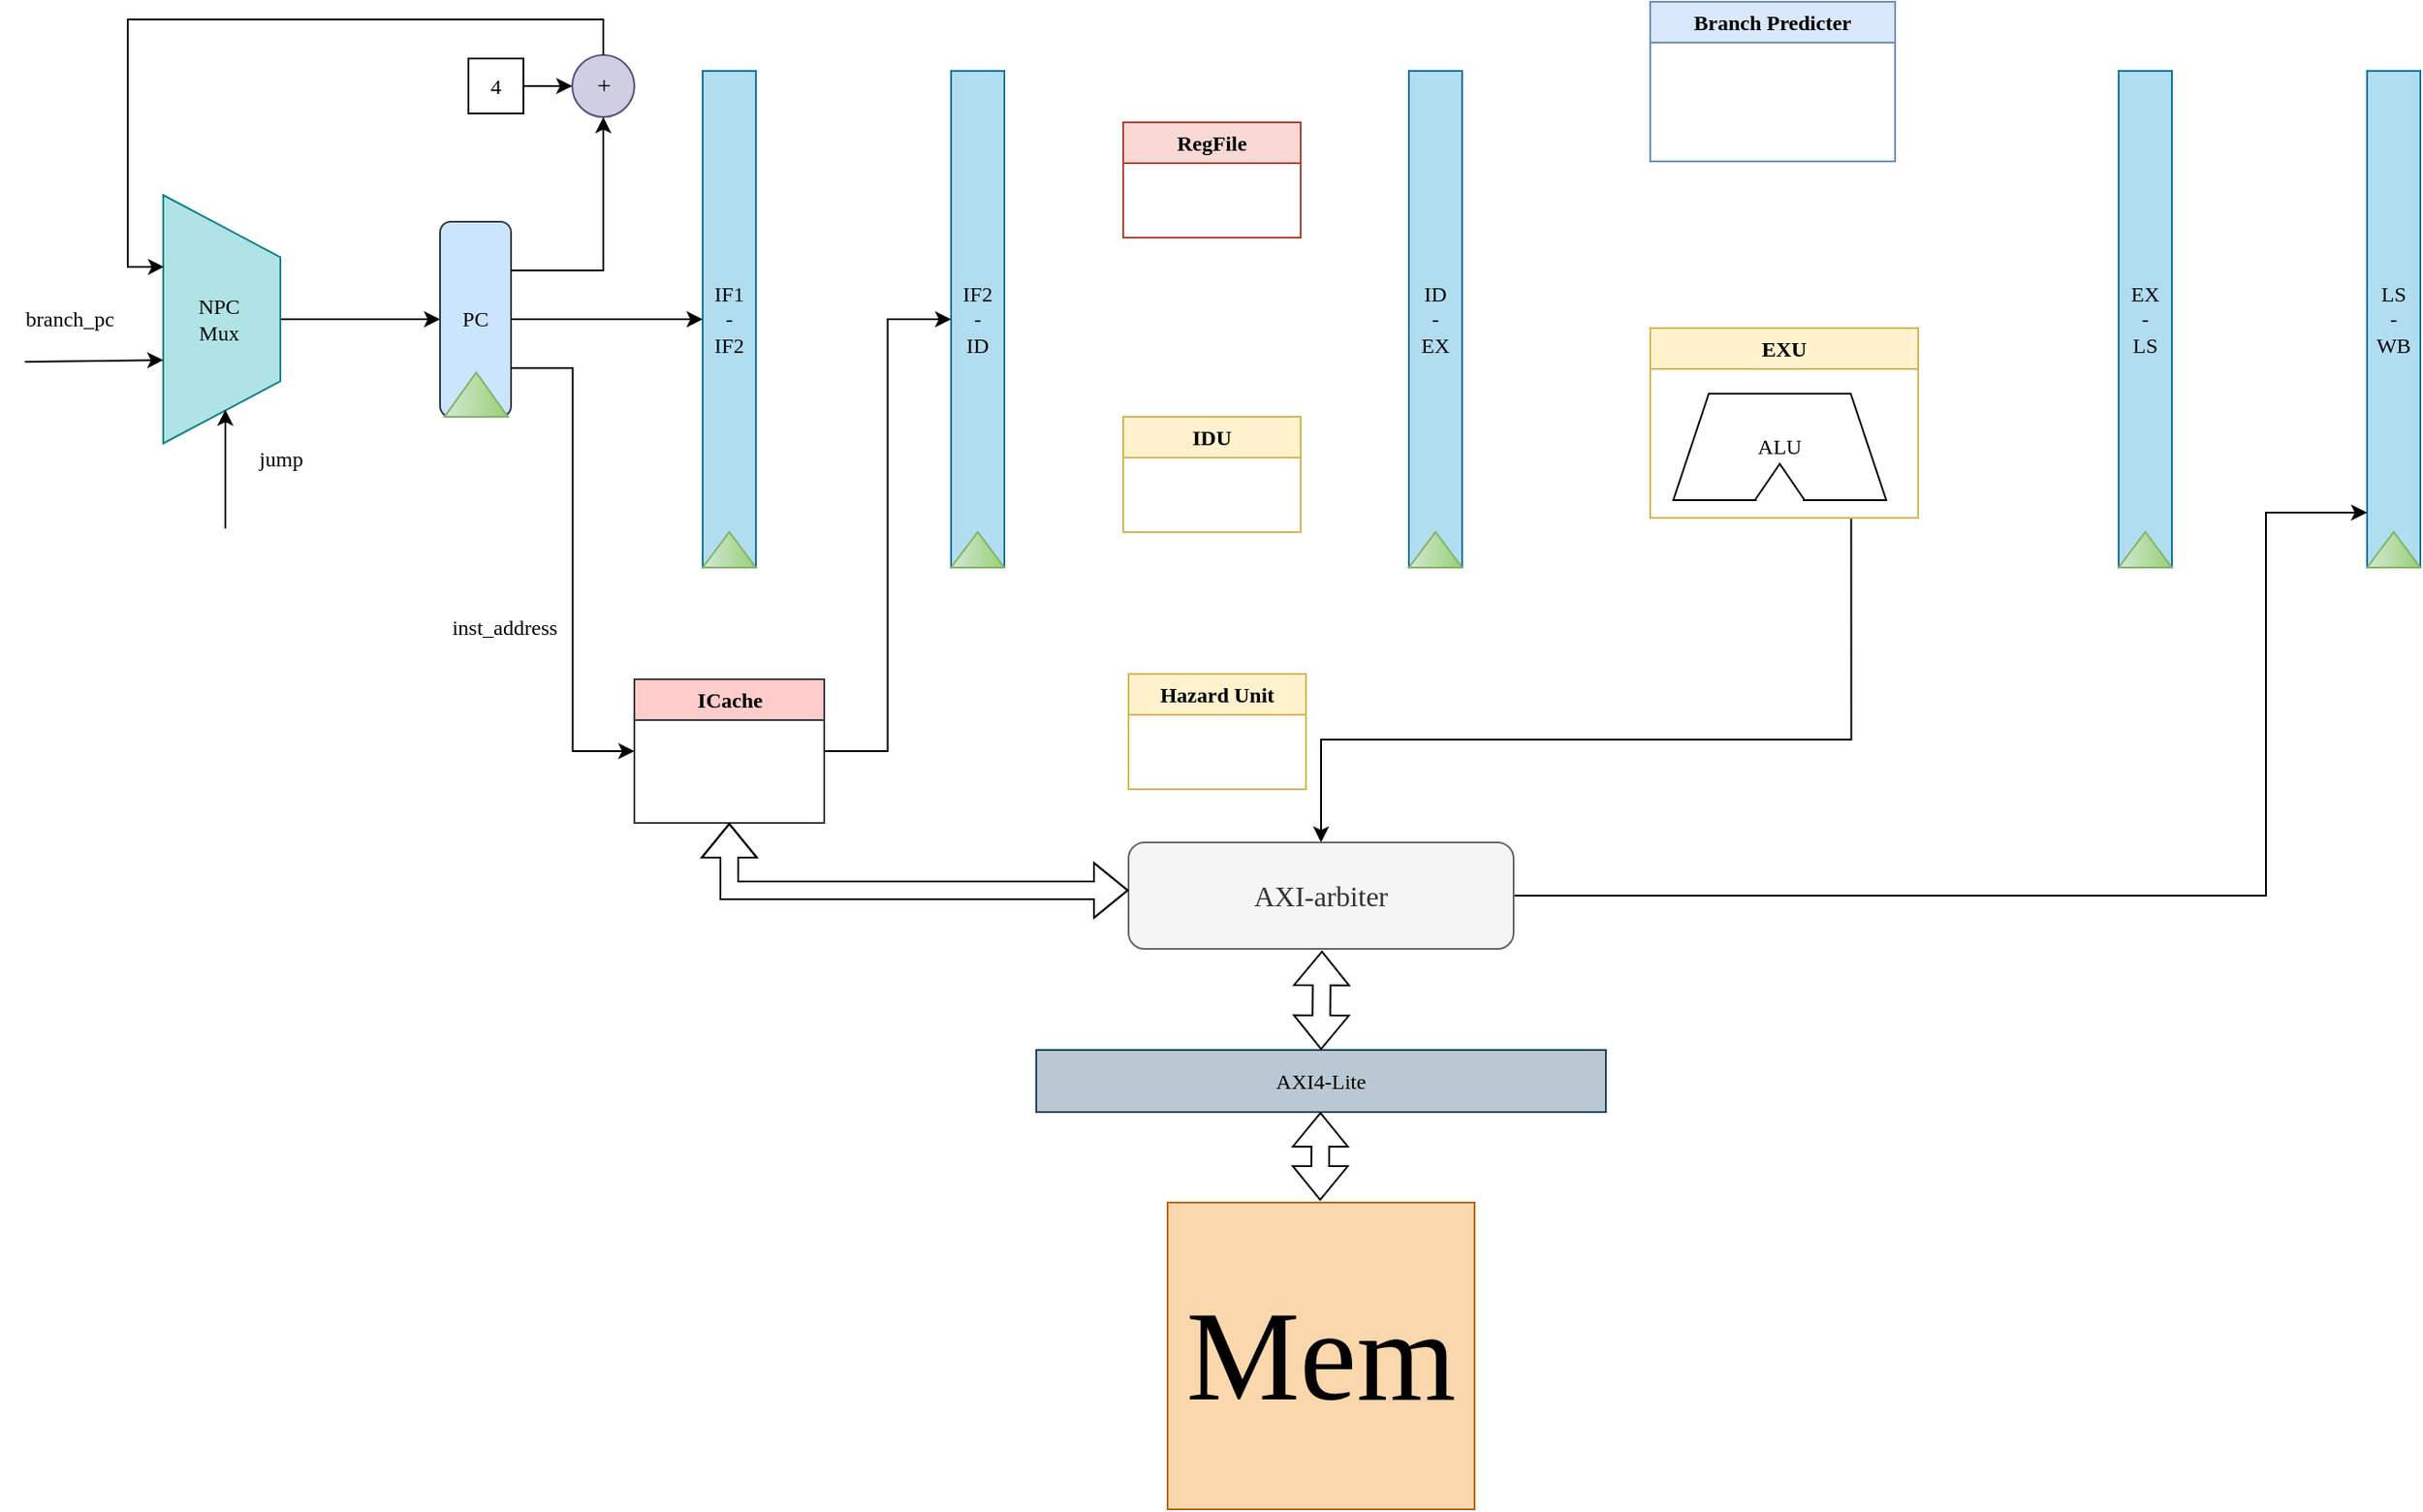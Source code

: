 <mxfile version="26.2.13">
  <diagram name="第 1 页" id="i_lu6gf9jANUXiw85ay-">
    <mxGraphModel dx="2563" dy="901" grid="0" gridSize="10" guides="1" tooltips="1" connect="1" arrows="1" fold="1" page="1" pageScale="1" pageWidth="827" pageHeight="1169" math="0" shadow="0">
      <root>
        <mxCell id="0" />
        <mxCell id="1" parent="0" />
        <mxCell id="-_rxrSTBlriCxvDMtsWQ-1" value="IF1&lt;div&gt;-&lt;/div&gt;&lt;div&gt;IF2&lt;/div&gt;" style="rounded=0;whiteSpace=wrap;html=1;fillColor=#b1ddf0;strokeColor=#10739e;fontFamily=Comic Sans MS;" vertex="1" parent="1">
          <mxGeometry x="130" y="180" width="30" height="280" as="geometry" />
        </mxCell>
        <mxCell id="-_rxrSTBlriCxvDMtsWQ-2" value="" style="triangle;whiteSpace=wrap;html=1;rotation=-90;fillColor=#d5e8d4;strokeColor=#82b366;gradientColor=#97d077;fontFamily=Comic Sans MS;" vertex="1" parent="1">
          <mxGeometry x="135" y="435" width="20" height="30" as="geometry" />
        </mxCell>
        <mxCell id="-_rxrSTBlriCxvDMtsWQ-3" value="IF2&lt;div&gt;-&lt;/div&gt;&lt;div&gt;ID&lt;/div&gt;" style="rounded=0;whiteSpace=wrap;html=1;fillColor=#b1ddf0;strokeColor=#10739e;fontFamily=Comic Sans MS;" vertex="1" parent="1">
          <mxGeometry x="270" y="180" width="30" height="280" as="geometry" />
        </mxCell>
        <mxCell id="-_rxrSTBlriCxvDMtsWQ-4" value="" style="triangle;whiteSpace=wrap;html=1;rotation=-90;fillColor=#d5e8d4;strokeColor=#82b366;gradientColor=#97d077;fontFamily=Comic Sans MS;" vertex="1" parent="1">
          <mxGeometry x="275" y="435" width="20" height="30" as="geometry" />
        </mxCell>
        <mxCell id="-_rxrSTBlriCxvDMtsWQ-58" style="edgeStyle=orthogonalEdgeStyle;rounded=0;orthogonalLoop=1;jettySize=auto;html=1;exitX=0.75;exitY=1;exitDx=0;exitDy=0;entryX=0.5;entryY=0;entryDx=0;entryDy=0;fontFamily=Comic Sans MS;" edge="1" parent="1" source="-_rxrSTBlriCxvDMtsWQ-45" target="-_rxrSTBlriCxvDMtsWQ-51">
          <mxGeometry relative="1" as="geometry">
            <Array as="points">
              <mxPoint x="777" y="557" />
              <mxPoint x="478" y="557" />
            </Array>
          </mxGeometry>
        </mxCell>
        <mxCell id="-_rxrSTBlriCxvDMtsWQ-5" value="ID&lt;div&gt;-&lt;/div&gt;&lt;div&gt;EX&lt;/div&gt;" style="rounded=0;whiteSpace=wrap;html=1;fillColor=#b1ddf0;strokeColor=#10739e;fontFamily=Comic Sans MS;" vertex="1" parent="1">
          <mxGeometry x="528" y="180" width="30" height="280" as="geometry" />
        </mxCell>
        <mxCell id="-_rxrSTBlriCxvDMtsWQ-6" value="" style="triangle;whiteSpace=wrap;html=1;rotation=-90;fillColor=#d5e8d4;strokeColor=#82b366;gradientColor=#97d077;fontFamily=Comic Sans MS;" vertex="1" parent="1">
          <mxGeometry x="533" y="435" width="20" height="30" as="geometry" />
        </mxCell>
        <mxCell id="-_rxrSTBlriCxvDMtsWQ-7" value="EX&lt;br&gt;&lt;div&gt;-&lt;/div&gt;&lt;div&gt;LS&lt;/div&gt;" style="rounded=0;whiteSpace=wrap;html=1;fillColor=#b1ddf0;strokeColor=#10739e;fontFamily=Comic Sans MS;" vertex="1" parent="1">
          <mxGeometry x="928" y="180" width="30" height="280" as="geometry" />
        </mxCell>
        <mxCell id="-_rxrSTBlriCxvDMtsWQ-8" value="" style="triangle;whiteSpace=wrap;html=1;rotation=-90;fillColor=#d5e8d4;strokeColor=#82b366;gradientColor=#97d077;fontFamily=Comic Sans MS;" vertex="1" parent="1">
          <mxGeometry x="933" y="435" width="20" height="30" as="geometry" />
        </mxCell>
        <mxCell id="-_rxrSTBlriCxvDMtsWQ-9" value="LS&lt;div&gt;-&lt;/div&gt;&lt;div&gt;WB&lt;/div&gt;" style="rounded=0;whiteSpace=wrap;html=1;fillColor=#b1ddf0;strokeColor=#10739e;fontFamily=Comic Sans MS;" vertex="1" parent="1">
          <mxGeometry x="1068" y="180" width="30" height="280" as="geometry" />
        </mxCell>
        <mxCell id="-_rxrSTBlriCxvDMtsWQ-10" value="" style="triangle;whiteSpace=wrap;html=1;rotation=-90;fillColor=#d5e8d4;strokeColor=#82b366;gradientColor=#97d077;fontFamily=Comic Sans MS;" vertex="1" parent="1">
          <mxGeometry x="1073" y="435" width="20" height="30" as="geometry" />
        </mxCell>
        <mxCell id="-_rxrSTBlriCxvDMtsWQ-34" style="edgeStyle=orthogonalEdgeStyle;rounded=0;orthogonalLoop=1;jettySize=auto;html=1;exitX=1;exitY=0.5;exitDx=0;exitDy=0;entryX=0;entryY=0.5;entryDx=0;entryDy=0;fontFamily=Comic Sans MS;" edge="1" parent="1" source="-_rxrSTBlriCxvDMtsWQ-13" target="-_rxrSTBlriCxvDMtsWQ-3">
          <mxGeometry relative="1" as="geometry" />
        </mxCell>
        <mxCell id="-_rxrSTBlriCxvDMtsWQ-13" value="ICache" style="swimlane;whiteSpace=wrap;html=1;fillColor=#ffcccc;strokeColor=#36393d;fontFamily=Comic Sans MS;" vertex="1" parent="1">
          <mxGeometry x="91.5" y="523" width="107" height="81" as="geometry" />
        </mxCell>
        <mxCell id="-_rxrSTBlriCxvDMtsWQ-31" style="edgeStyle=orthogonalEdgeStyle;rounded=0;orthogonalLoop=1;jettySize=auto;html=1;exitX=1;exitY=0.5;exitDx=0;exitDy=0;exitPerimeter=0;entryX=0;entryY=0.5;entryDx=0;entryDy=0;fontFamily=Comic Sans MS;" edge="1" parent="1" source="-_rxrSTBlriCxvDMtsWQ-17" target="-_rxrSTBlriCxvDMtsWQ-11">
          <mxGeometry relative="1" as="geometry" />
        </mxCell>
        <mxCell id="-_rxrSTBlriCxvDMtsWQ-17" value="" style="verticalLabelPosition=bottom;align=center;dashed=0;html=1;verticalAlign=top;shape=mxgraph.pid.piping.concentric_reducer;fillColor=#b0e3e6;strokeColor=#0e8088;fontFamily=Comic Sans MS;" vertex="1" parent="1">
          <mxGeometry x="-174" y="250" width="66" height="140" as="geometry" />
        </mxCell>
        <mxCell id="-_rxrSTBlriCxvDMtsWQ-19" value="NPC&lt;div&gt;Mux&lt;/div&gt;" style="text;html=1;align=center;verticalAlign=middle;resizable=0;points=[];autosize=1;strokeColor=none;fillColor=none;fontFamily=Comic Sans MS;" vertex="1" parent="1">
          <mxGeometry x="-164" y="299.5" width="42" height="41" as="geometry" />
        </mxCell>
        <mxCell id="-_rxrSTBlriCxvDMtsWQ-20" value="&lt;font style=&quot;font-size: 14px;&quot;&gt;+&lt;/font&gt;" style="ellipse;whiteSpace=wrap;html=1;aspect=fixed;fillColor=#d0cee2;strokeColor=#56517e;fontFamily=Comic Sans MS;" vertex="1" parent="1">
          <mxGeometry x="56.5" y="171" width="35" height="35" as="geometry" />
        </mxCell>
        <mxCell id="-_rxrSTBlriCxvDMtsWQ-21" value="" style="group;fontFamily=Comic Sans MS;" vertex="1" connectable="0" parent="1">
          <mxGeometry x="-18" y="265" width="40" height="110.005" as="geometry" />
        </mxCell>
        <mxCell id="-_rxrSTBlriCxvDMtsWQ-11" value="PC" style="rounded=1;whiteSpace=wrap;html=1;fillColor=#cce5ff;strokeColor=#36393d;fontFamily=Comic Sans MS;" vertex="1" parent="-_rxrSTBlriCxvDMtsWQ-21">
          <mxGeometry width="40" height="110" as="geometry" />
        </mxCell>
        <mxCell id="-_rxrSTBlriCxvDMtsWQ-12" value="" style="triangle;whiteSpace=wrap;html=1;rotation=-90;fillColor=#d5e8d4;strokeColor=#82b366;gradientColor=#97d077;fontFamily=Comic Sans MS;" vertex="1" parent="-_rxrSTBlriCxvDMtsWQ-21">
          <mxGeometry x="7.88" y="79.63" width="25" height="35.75" as="geometry" />
        </mxCell>
        <mxCell id="-_rxrSTBlriCxvDMtsWQ-22" style="edgeStyle=orthogonalEdgeStyle;rounded=0;orthogonalLoop=1;jettySize=auto;html=1;entryX=0;entryY=0.5;entryDx=0;entryDy=0;fontFamily=Comic Sans MS;" edge="1" parent="1" source="-_rxrSTBlriCxvDMtsWQ-11" target="-_rxrSTBlriCxvDMtsWQ-1">
          <mxGeometry relative="1" as="geometry" />
        </mxCell>
        <mxCell id="-_rxrSTBlriCxvDMtsWQ-23" style="edgeStyle=orthogonalEdgeStyle;rounded=0;orthogonalLoop=1;jettySize=auto;html=1;exitX=1;exitY=0.25;exitDx=0;exitDy=0;entryX=0.5;entryY=1;entryDx=0;entryDy=0;fontFamily=Comic Sans MS;" edge="1" parent="1" source="-_rxrSTBlriCxvDMtsWQ-11" target="-_rxrSTBlriCxvDMtsWQ-20">
          <mxGeometry relative="1" as="geometry" />
        </mxCell>
        <mxCell id="-_rxrSTBlriCxvDMtsWQ-25" style="edgeStyle=orthogonalEdgeStyle;rounded=0;orthogonalLoop=1;jettySize=auto;html=1;exitX=1;exitY=0.5;exitDx=0;exitDy=0;entryX=0;entryY=0.5;entryDx=0;entryDy=0;fontFamily=Comic Sans MS;" edge="1" parent="1" source="-_rxrSTBlriCxvDMtsWQ-24" target="-_rxrSTBlriCxvDMtsWQ-20">
          <mxGeometry relative="1" as="geometry" />
        </mxCell>
        <mxCell id="-_rxrSTBlriCxvDMtsWQ-24" value="4" style="whiteSpace=wrap;html=1;aspect=fixed;fontFamily=Comic Sans MS;" vertex="1" parent="1">
          <mxGeometry x="-2" y="173" width="31" height="31" as="geometry" />
        </mxCell>
        <mxCell id="-_rxrSTBlriCxvDMtsWQ-26" style="edgeStyle=orthogonalEdgeStyle;rounded=0;orthogonalLoop=1;jettySize=auto;html=1;exitX=0.5;exitY=0;exitDx=0;exitDy=0;entryX=0.007;entryY=0.289;entryDx=0;entryDy=0;entryPerimeter=0;fontFamily=Comic Sans MS;" edge="1" parent="1" source="-_rxrSTBlriCxvDMtsWQ-20" target="-_rxrSTBlriCxvDMtsWQ-17">
          <mxGeometry relative="1" as="geometry" />
        </mxCell>
        <mxCell id="-_rxrSTBlriCxvDMtsWQ-27" value="" style="endArrow=classic;html=1;rounded=0;fontFamily=Comic Sans MS;" edge="1" parent="1">
          <mxGeometry width="50" height="50" relative="1" as="geometry">
            <mxPoint x="-252" y="344" as="sourcePoint" />
            <mxPoint x="-174" y="343" as="targetPoint" />
          </mxGeometry>
        </mxCell>
        <mxCell id="-_rxrSTBlriCxvDMtsWQ-28" value="branch_pc" style="text;html=1;align=center;verticalAlign=middle;resizable=0;points=[];autosize=1;strokeColor=none;fillColor=none;fontFamily=Comic Sans MS;" vertex="1" parent="1">
          <mxGeometry x="-266" y="307" width="77" height="26" as="geometry" />
        </mxCell>
        <mxCell id="-_rxrSTBlriCxvDMtsWQ-29" value="" style="endArrow=classic;html=1;rounded=0;fontFamily=Comic Sans MS;" edge="1" parent="1">
          <mxGeometry width="50" height="50" relative="1" as="geometry">
            <mxPoint x="-139" y="438" as="sourcePoint" />
            <mxPoint x="-139" y="371" as="targetPoint" />
          </mxGeometry>
        </mxCell>
        <mxCell id="-_rxrSTBlriCxvDMtsWQ-30" value="jump" style="text;html=1;align=center;verticalAlign=middle;resizable=0;points=[];autosize=1;strokeColor=none;fillColor=none;fontFamily=Comic Sans MS;" vertex="1" parent="1">
          <mxGeometry x="-131" y="386" width="45" height="26" as="geometry" />
        </mxCell>
        <mxCell id="-_rxrSTBlriCxvDMtsWQ-32" style="edgeStyle=orthogonalEdgeStyle;rounded=0;orthogonalLoop=1;jettySize=auto;html=1;exitX=1;exitY=0.75;exitDx=0;exitDy=0;entryX=0;entryY=0.5;entryDx=0;entryDy=0;fontFamily=Comic Sans MS;" edge="1" parent="1" source="-_rxrSTBlriCxvDMtsWQ-11" target="-_rxrSTBlriCxvDMtsWQ-13">
          <mxGeometry relative="1" as="geometry" />
        </mxCell>
        <mxCell id="-_rxrSTBlriCxvDMtsWQ-33" value="inst_address" style="text;html=1;align=center;verticalAlign=middle;resizable=0;points=[];autosize=1;strokeColor=none;fillColor=none;fontFamily=Comic Sans MS;" vertex="1" parent="1">
          <mxGeometry x="-28" y="481" width="91" height="26" as="geometry" />
        </mxCell>
        <mxCell id="-_rxrSTBlriCxvDMtsWQ-35" value="RegFile" style="swimlane;whiteSpace=wrap;html=1;fillColor=#fad9d5;strokeColor=#ae4132;fontFamily=Comic Sans MS;" vertex="1" parent="1">
          <mxGeometry x="367" y="209" width="100" height="65" as="geometry" />
        </mxCell>
        <mxCell id="-_rxrSTBlriCxvDMtsWQ-36" value="IDU" style="swimlane;whiteSpace=wrap;html=1;fillColor=#fff2cc;strokeColor=#d6b656;fontFamily=Comic Sans MS;" vertex="1" parent="1">
          <mxGeometry x="367" y="375.01" width="100" height="65" as="geometry" />
        </mxCell>
        <mxCell id="-_rxrSTBlriCxvDMtsWQ-42" value="Branch Predicter" style="swimlane;whiteSpace=wrap;html=1;fillColor=#dae8fc;strokeColor=#6c8ebf;gradientColor=none;fontFamily=Comic Sans MS;" vertex="1" parent="1">
          <mxGeometry x="664" y="141" width="138" height="90" as="geometry" />
        </mxCell>
        <mxCell id="-_rxrSTBlriCxvDMtsWQ-45" value="EXU" style="swimlane;whiteSpace=wrap;html=1;fillColor=#fff2cc;strokeColor=#d6b656;fontFamily=Comic Sans MS;" vertex="1" parent="1">
          <mxGeometry x="664" y="325" width="151" height="107" as="geometry" />
        </mxCell>
        <mxCell id="-_rxrSTBlriCxvDMtsWQ-48" value="" style="group;fontFamily=Comic Sans MS;" vertex="1" connectable="0" parent="-_rxrSTBlriCxvDMtsWQ-45">
          <mxGeometry x="13" y="37" width="120" height="63.75" as="geometry" />
        </mxCell>
        <mxCell id="-_rxrSTBlriCxvDMtsWQ-46" value="ALU" style="shape=trapezoid;perimeter=trapezoidPerimeter;whiteSpace=wrap;html=1;fixedSize=1;fontFamily=Comic Sans MS;" vertex="1" parent="-_rxrSTBlriCxvDMtsWQ-48">
          <mxGeometry width="120" height="60" as="geometry" />
        </mxCell>
        <mxCell id="-_rxrSTBlriCxvDMtsWQ-47" value="" style="triangle;whiteSpace=wrap;html=1;rotation=-90;fontFamily=Comic Sans MS;" vertex="1" parent="-_rxrSTBlriCxvDMtsWQ-48">
          <mxGeometry x="49.75" y="35.75" width="20.5" height="28" as="geometry" />
        </mxCell>
        <mxCell id="-_rxrSTBlriCxvDMtsWQ-49" value="" style="rounded=1;whiteSpace=wrap;html=1;strokeColor=none;arcSize=18;fontFamily=Comic Sans MS;" vertex="1" parent="-_rxrSTBlriCxvDMtsWQ-48">
          <mxGeometry x="47" y="58.75" width="26" height="5" as="geometry" />
        </mxCell>
        <mxCell id="-_rxrSTBlriCxvDMtsWQ-50" value="Hazard Unit" style="swimlane;whiteSpace=wrap;html=1;fillColor=#fff2cc;strokeColor=#d6b656;fontFamily=Comic Sans MS;" vertex="1" parent="1">
          <mxGeometry x="370" y="520" width="100" height="65" as="geometry" />
        </mxCell>
        <mxCell id="-_rxrSTBlriCxvDMtsWQ-65" style="edgeStyle=orthogonalEdgeStyle;rounded=0;orthogonalLoop=1;jettySize=auto;html=1;exitX=1;exitY=0.5;exitDx=0;exitDy=0;" edge="1" parent="1" source="-_rxrSTBlriCxvDMtsWQ-51" target="-_rxrSTBlriCxvDMtsWQ-9">
          <mxGeometry relative="1" as="geometry">
            <mxPoint x="1068" y="435" as="targetPoint" />
            <Array as="points">
              <mxPoint x="1011" y="645" />
              <mxPoint x="1011" y="429" />
            </Array>
          </mxGeometry>
        </mxCell>
        <mxCell id="-_rxrSTBlriCxvDMtsWQ-51" value="&lt;font size=&quot;3&quot;&gt;AXI-arbiter&lt;/font&gt;" style="rounded=1;whiteSpace=wrap;html=1;fillColor=#f5f5f5;fontColor=#333333;strokeColor=#666666;fontFamily=Comic Sans MS;" vertex="1" parent="1">
          <mxGeometry x="370" y="615" width="217" height="60" as="geometry" />
        </mxCell>
        <mxCell id="-_rxrSTBlriCxvDMtsWQ-53" value="&lt;font style=&quot;font-size: 72px;&quot;&gt;Mem&lt;/font&gt;" style="whiteSpace=wrap;html=1;aspect=fixed;fillColor=#fad7ac;strokeColor=#b46504;fontFamily=Comic Sans MS;" vertex="1" parent="1">
          <mxGeometry x="392" y="818" width="173" height="173" as="geometry" />
        </mxCell>
        <mxCell id="-_rxrSTBlriCxvDMtsWQ-56" value="AXI4-Lite" style="rounded=0;whiteSpace=wrap;html=1;fillColor=#bac8d3;strokeColor=#23445d;fontFamily=Comic Sans MS;" vertex="1" parent="1">
          <mxGeometry x="318" y="732" width="321" height="35" as="geometry" />
        </mxCell>
        <mxCell id="-_rxrSTBlriCxvDMtsWQ-62" value="" style="shape=flexArrow;endArrow=classic;startArrow=classic;html=1;rounded=0;exitX=0.5;exitY=0;exitDx=0;exitDy=0;fontFamily=Comic Sans MS;" edge="1" parent="1" source="-_rxrSTBlriCxvDMtsWQ-56">
          <mxGeometry width="100" height="100" relative="1" as="geometry">
            <mxPoint x="379" y="776" as="sourcePoint" />
            <mxPoint x="479" y="676" as="targetPoint" />
          </mxGeometry>
        </mxCell>
        <mxCell id="-_rxrSTBlriCxvDMtsWQ-63" value="" style="shape=flexArrow;endArrow=classic;startArrow=classic;html=1;rounded=0;fontFamily=Comic Sans MS;" edge="1" parent="1">
          <mxGeometry width="100" height="100" relative="1" as="geometry">
            <mxPoint x="478" y="817" as="sourcePoint" />
            <mxPoint x="478.16" y="767" as="targetPoint" />
          </mxGeometry>
        </mxCell>
        <mxCell id="-_rxrSTBlriCxvDMtsWQ-64" value="" style="shape=flexArrow;endArrow=classic;startArrow=classic;html=1;rounded=0;exitX=0.5;exitY=1;exitDx=0;exitDy=0;" edge="1" parent="1" source="-_rxrSTBlriCxvDMtsWQ-13">
          <mxGeometry width="100" height="100" relative="1" as="geometry">
            <mxPoint x="270" y="742" as="sourcePoint" />
            <mxPoint x="370" y="642" as="targetPoint" />
            <Array as="points">
              <mxPoint x="145" y="642" />
            </Array>
          </mxGeometry>
        </mxCell>
      </root>
    </mxGraphModel>
  </diagram>
</mxfile>
